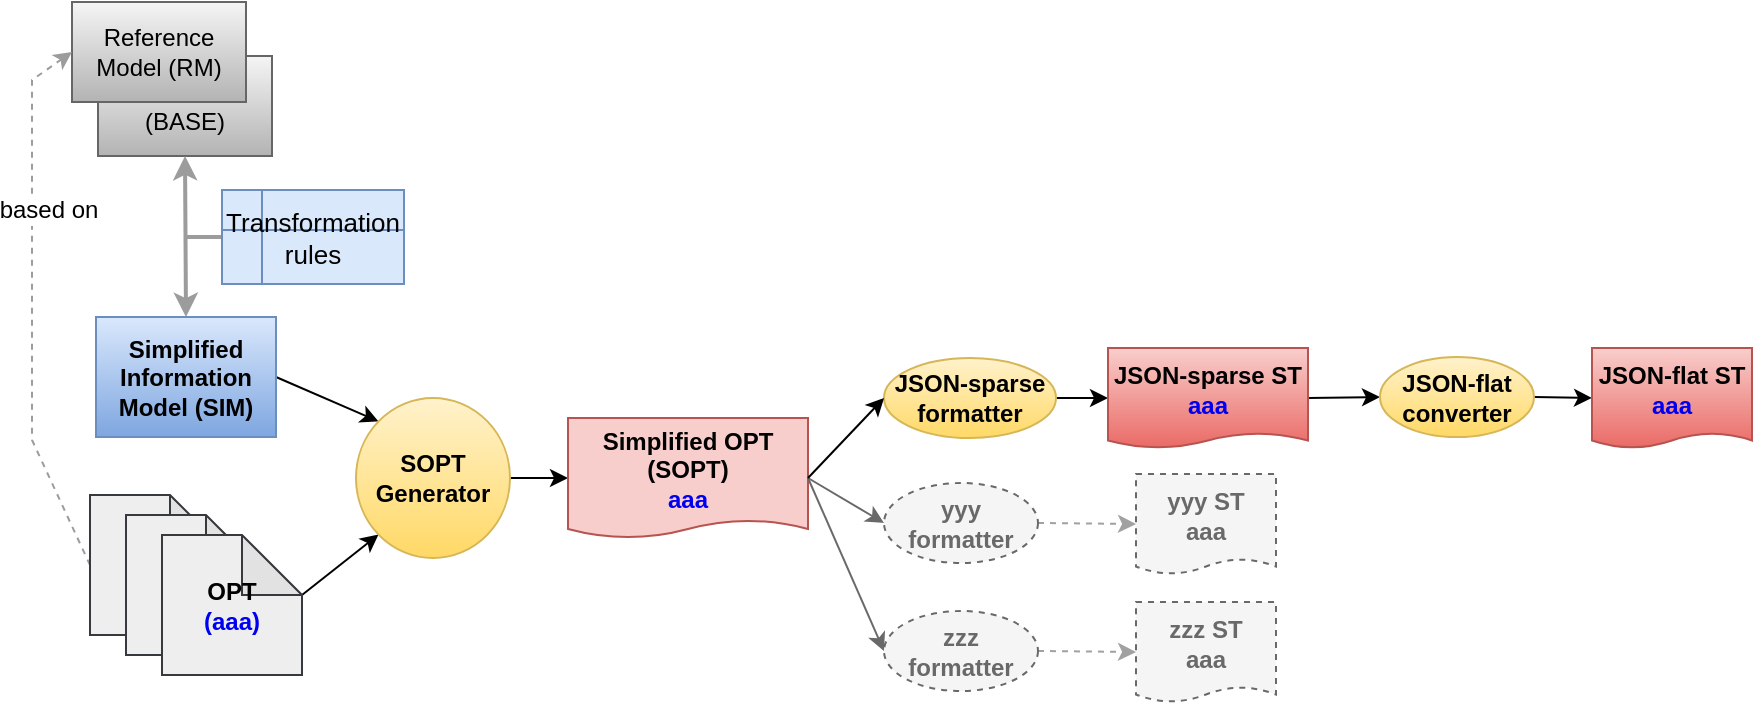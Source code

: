 <mxfile version="10.9.3" type="device"><diagram id="XmOisRVlrF0gZ4vvEgxY" name="Page-1"><mxGraphModel dx="1030" dy="707" grid="1" gridSize="10" guides="1" tooltips="1" connect="1" arrows="1" fold="1" page="1" pageScale="1" pageWidth="1169" pageHeight="827" math="0" shadow="0"><root><mxCell id="0"/><mxCell id="1" parent="0"/><mxCell id="jMii4_lQxRwpP-6zJA60-1" value="Base Model (BASE)" style="rounded=0;whiteSpace=wrap;html=1;gradientColor=#b3b3b3;fillColor=#f5f5f5;strokeColor=#666666;" parent="1" vertex="1"><mxGeometry x="53" y="48" width="87" height="50" as="geometry"/></mxCell><mxCell id="aknX9ZcSTkt7M2Ebjcdu-1" value="Reference Model (RM)" style="rounded=0;whiteSpace=wrap;html=1;gradientColor=#b3b3b3;fillColor=#f5f5f5;strokeColor=#666666;" parent="1" vertex="1"><mxGeometry x="40" y="21" width="87" height="50" as="geometry"/></mxCell><mxCell id="aknX9ZcSTkt7M2Ebjcdu-8" style="rounded=0;orthogonalLoop=1;jettySize=auto;html=1;exitX=1;exitY=0.5;exitDx=0;exitDy=0;entryX=0;entryY=0;entryDx=0;entryDy=0;" parent="1" source="aknX9ZcSTkt7M2Ebjcdu-2" target="aknX9ZcSTkt7M2Ebjcdu-7" edge="1"><mxGeometry relative="1" as="geometry"/></mxCell><mxCell id="aknX9ZcSTkt7M2Ebjcdu-24" style="edgeStyle=none;rounded=0;orthogonalLoop=1;jettySize=auto;html=1;exitX=0.5;exitY=0;exitDx=0;exitDy=0;entryX=0.5;entryY=1;entryDx=0;entryDy=0;strokeColor=#9C9C9C;strokeWidth=2;startArrow=classic;startFill=1;" parent="1" source="aknX9ZcSTkt7M2Ebjcdu-2" target="jMii4_lQxRwpP-6zJA60-1" edge="1"><mxGeometry relative="1" as="geometry"/></mxCell><mxCell id="aknX9ZcSTkt7M2Ebjcdu-2" value="Simplified Information&lt;br&gt;Model (SIM)" style="rounded=0;whiteSpace=wrap;html=1;gradientColor=#7ea6e0;fillColor=#dae8fc;strokeColor=#6c8ebf;fontStyle=1" parent="1" vertex="1"><mxGeometry x="52" y="178.5" width="90" height="60" as="geometry"/></mxCell><mxCell id="ns_tHse7YGivQLFpK8Ep-1" style="edgeStyle=none;rounded=0;orthogonalLoop=1;jettySize=auto;html=1;exitX=0;exitY=0.5;exitDx=0;exitDy=0;exitPerimeter=0;strokeColor=#9C9C9C;strokeWidth=1;entryX=0;entryY=0.5;entryDx=0;entryDy=0;dashed=1;" parent="1" source="aknX9ZcSTkt7M2Ebjcdu-3" target="aknX9ZcSTkt7M2Ebjcdu-1" edge="1"><mxGeometry relative="1" as="geometry"><mxPoint x="20" y="200" as="targetPoint"/><Array as="points"><mxPoint x="20" y="240"/><mxPoint x="20" y="60"/></Array></mxGeometry></mxCell><mxCell id="ns_tHse7YGivQLFpK8Ep-2" value="based on" style="text;html=1;resizable=0;points=[];align=center;verticalAlign=middle;labelBackgroundColor=#ffffff;" parent="ns_tHse7YGivQLFpK8Ep-1" vertex="1" connectable="0"><mxGeometry x="0.347" y="-7" relative="1" as="geometry"><mxPoint x="1" as="offset"/></mxGeometry></mxCell><mxCell id="aknX9ZcSTkt7M2Ebjcdu-3" value="OPT&lt;br&gt;(xyz)&lt;br&gt;" style="shape=note;whiteSpace=wrap;html=1;backgroundOutline=1;darkOpacity=0.05;fillColor=#eeeeee;strokeColor=#36393d;fontStyle=1" parent="1" vertex="1"><mxGeometry x="49" y="267.5" width="70" height="70" as="geometry"/></mxCell><mxCell id="aknX9ZcSTkt7M2Ebjcdu-4" value="OPT&lt;br&gt;(xyz)&lt;br&gt;" style="shape=note;whiteSpace=wrap;html=1;backgroundOutline=1;darkOpacity=0.05;fillColor=#eeeeee;strokeColor=#36393d;fontStyle=1" parent="1" vertex="1"><mxGeometry x="67" y="277.5" width="70" height="70" as="geometry"/></mxCell><mxCell id="aknX9ZcSTkt7M2Ebjcdu-9" style="edgeStyle=none;rounded=0;orthogonalLoop=1;jettySize=auto;html=1;exitX=0;exitY=0;exitDx=70;exitDy=30;exitPerimeter=0;entryX=0;entryY=1;entryDx=0;entryDy=0;" parent="1" source="aknX9ZcSTkt7M2Ebjcdu-5" target="aknX9ZcSTkt7M2Ebjcdu-7" edge="1"><mxGeometry relative="1" as="geometry"/></mxCell><mxCell id="aknX9ZcSTkt7M2Ebjcdu-5" value="OPT&lt;br&gt;&lt;font color=&quot;#0000f0&quot;&gt;(aaa)&lt;/font&gt;&lt;br&gt;" style="shape=note;whiteSpace=wrap;html=1;backgroundOutline=1;darkOpacity=0.05;fillColor=#eeeeee;strokeColor=#36393d;fontStyle=1" parent="1" vertex="1"><mxGeometry x="85" y="287.5" width="70" height="70" as="geometry"/></mxCell><mxCell id="aknX9ZcSTkt7M2Ebjcdu-11" style="edgeStyle=none;rounded=0;orthogonalLoop=1;jettySize=auto;html=1;exitX=1;exitY=0.5;exitDx=0;exitDy=0;entryX=0;entryY=0.5;entryDx=0;entryDy=0;" parent="1" source="aknX9ZcSTkt7M2Ebjcdu-7" target="aknX9ZcSTkt7M2Ebjcdu-10" edge="1"><mxGeometry relative="1" as="geometry"/></mxCell><mxCell id="aknX9ZcSTkt7M2Ebjcdu-7" value="SOPT Generator" style="ellipse;whiteSpace=wrap;html=1;gradientColor=#ffd966;fillColor=#fff2cc;strokeColor=#d6b656;fontStyle=1" parent="1" vertex="1"><mxGeometry x="182" y="219" width="77" height="80" as="geometry"/></mxCell><mxCell id="aknX9ZcSTkt7M2Ebjcdu-13" style="edgeStyle=none;rounded=0;orthogonalLoop=1;jettySize=auto;html=1;exitX=1;exitY=0.5;exitDx=0;exitDy=0;entryX=0;entryY=0.5;entryDx=0;entryDy=0;" parent="1" source="aknX9ZcSTkt7M2Ebjcdu-27" target="aknX9ZcSTkt7M2Ebjcdu-12" edge="1"><mxGeometry relative="1" as="geometry"/></mxCell><mxCell id="aknX9ZcSTkt7M2Ebjcdu-19" style="edgeStyle=none;rounded=0;orthogonalLoop=1;jettySize=auto;html=1;exitX=1;exitY=0.5;exitDx=0;exitDy=0;entryX=0;entryY=0.5;entryDx=0;entryDy=0;strokeColor=#696969;" parent="1" source="aknX9ZcSTkt7M2Ebjcdu-10" target="aknX9ZcSTkt7M2Ebjcdu-17" edge="1"><mxGeometry relative="1" as="geometry"/></mxCell><mxCell id="aknX9ZcSTkt7M2Ebjcdu-10" value="Simplified OPT&lt;br&gt;(SOPT)&lt;br&gt;&lt;font color=&quot;#0000f0&quot;&gt;aaa&lt;/font&gt;&lt;br&gt;" style="shape=document;whiteSpace=wrap;html=1;boundedLbl=1;size=0.15;fillColor=#f8cecc;strokeColor=#b85450;fontStyle=1" parent="1" vertex="1"><mxGeometry x="288" y="229" width="120" height="60" as="geometry"/></mxCell><mxCell id="aknX9ZcSTkt7M2Ebjcdu-15" style="edgeStyle=none;rounded=0;orthogonalLoop=1;jettySize=auto;html=1;exitX=1;exitY=0.5;exitDx=0;exitDy=0;entryX=0;entryY=0.5;entryDx=0;entryDy=0;" parent="1" source="aknX9ZcSTkt7M2Ebjcdu-12" target="aknX9ZcSTkt7M2Ebjcdu-14" edge="1"><mxGeometry relative="1" as="geometry"/></mxCell><mxCell id="aknX9ZcSTkt7M2Ebjcdu-12" value="JSON-flat converter" style="ellipse;whiteSpace=wrap;html=1;fillColor=#fff2cc;strokeColor=#d6b656;fontStyle=1;gradientColor=#ffd966;" parent="1" vertex="1"><mxGeometry x="694" y="198.5" width="77" height="40" as="geometry"/></mxCell><mxCell id="aknX9ZcSTkt7M2Ebjcdu-14" value="JSON-flat ST&lt;br&gt;&lt;font color=&quot;#0000f0&quot;&gt;aaa&lt;/font&gt;&lt;br&gt;" style="shape=document;whiteSpace=wrap;html=1;boundedLbl=1;size=0.15;fillColor=#f8cecc;strokeColor=#b85450;fontStyle=1;gradientColor=#ea6b66;" parent="1" vertex="1"><mxGeometry x="800" y="194" width="80" height="50" as="geometry"/></mxCell><mxCell id="aknX9ZcSTkt7M2Ebjcdu-16" style="edgeStyle=none;rounded=0;orthogonalLoop=1;jettySize=auto;html=1;exitX=1;exitY=0.5;exitDx=0;exitDy=0;entryX=0;entryY=0.5;entryDx=0;entryDy=0;dashed=1;strokeColor=#A1A1A1;fillColor=#f5f5f5;fontColor=#696969;" parent="1" source="aknX9ZcSTkt7M2Ebjcdu-17" target="aknX9ZcSTkt7M2Ebjcdu-18" edge="1"><mxGeometry relative="1" as="geometry"/></mxCell><mxCell id="aknX9ZcSTkt7M2Ebjcdu-17" value="yyy formatter" style="ellipse;whiteSpace=wrap;html=1;fillColor=#f5f5f5;strokeColor=#696969;fontStyle=1;dashed=1;fontColor=#696969;" parent="1" vertex="1"><mxGeometry x="446" y="261.5" width="77" height="40" as="geometry"/></mxCell><mxCell id="aknX9ZcSTkt7M2Ebjcdu-18" value="yyy ST&lt;br&gt;aaa&lt;br&gt;" style="shape=document;whiteSpace=wrap;html=1;boundedLbl=1;size=0.15;fillColor=#f5f5f5;strokeColor=#696969;fontStyle=1;dashed=1;fontColor=#696969;" parent="1" vertex="1"><mxGeometry x="572" y="257" width="70" height="50" as="geometry"/></mxCell><mxCell id="aknX9ZcSTkt7M2Ebjcdu-20" style="edgeStyle=none;rounded=0;orthogonalLoop=1;jettySize=auto;html=1;exitX=1;exitY=0.5;exitDx=0;exitDy=0;entryX=0;entryY=0.5;entryDx=0;entryDy=0;strokeColor=#696969;" parent="1" source="aknX9ZcSTkt7M2Ebjcdu-10" target="aknX9ZcSTkt7M2Ebjcdu-22" edge="1"><mxGeometry relative="1" as="geometry"><mxPoint x="418" y="269" as="sourcePoint"/><mxPoint x="458" y="319" as="targetPoint"/></mxGeometry></mxCell><mxCell id="aknX9ZcSTkt7M2Ebjcdu-21" style="edgeStyle=none;rounded=0;orthogonalLoop=1;jettySize=auto;html=1;exitX=1;exitY=0.5;exitDx=0;exitDy=0;entryX=0;entryY=0.5;entryDx=0;entryDy=0;dashed=1;strokeColor=#A1A1A1;fillColor=#f5f5f5;fontColor=#696969;" parent="1" source="aknX9ZcSTkt7M2Ebjcdu-22" target="aknX9ZcSTkt7M2Ebjcdu-23" edge="1"><mxGeometry relative="1" as="geometry"/></mxCell><mxCell id="aknX9ZcSTkt7M2Ebjcdu-22" value="zzz&lt;br&gt;formatter" style="ellipse;whiteSpace=wrap;html=1;fillColor=#f5f5f5;strokeColor=#696969;fontStyle=1;dashed=1;fontColor=#696969;" parent="1" vertex="1"><mxGeometry x="446" y="325.5" width="77" height="40" as="geometry"/></mxCell><mxCell id="aknX9ZcSTkt7M2Ebjcdu-23" value="zzz ST&lt;br&gt;aaa&lt;br&gt;" style="shape=document;whiteSpace=wrap;html=1;boundedLbl=1;size=0.15;fillColor=#f5f5f5;strokeColor=#696969;fontStyle=1;dashed=1;fontColor=#696969;" parent="1" vertex="1"><mxGeometry x="572" y="321" width="70" height="50" as="geometry"/></mxCell><mxCell id="aknX9ZcSTkt7M2Ebjcdu-25" style="edgeStyle=none;rounded=0;orthogonalLoop=1;jettySize=auto;html=1;exitX=1;exitY=0.5;exitDx=0;exitDy=0;entryX=0;entryY=0.5;entryDx=0;entryDy=0;" parent="1" source="aknX9ZcSTkt7M2Ebjcdu-26" target="aknX9ZcSTkt7M2Ebjcdu-27" edge="1"><mxGeometry relative="1" as="geometry"/></mxCell><mxCell id="aknX9ZcSTkt7M2Ebjcdu-26" value="JSON-sparse formatter" style="ellipse;whiteSpace=wrap;html=1;fillColor=#fff2cc;strokeColor=#d6b656;fontStyle=1;gradientColor=#ffd966;" parent="1" vertex="1"><mxGeometry x="446" y="199" width="86" height="40" as="geometry"/></mxCell><mxCell id="aknX9ZcSTkt7M2Ebjcdu-27" value="JSON-sparse ST&lt;br&gt;&lt;font color=&quot;#0000f0&quot;&gt;aaa&lt;/font&gt;&lt;br&gt;" style="shape=document;whiteSpace=wrap;html=1;boundedLbl=1;size=0.15;fillColor=#f8cecc;strokeColor=#b85450;fontStyle=1;gradientColor=#ea6b66;" parent="1" vertex="1"><mxGeometry x="558" y="194" width="100" height="50" as="geometry"/></mxCell><mxCell id="aknX9ZcSTkt7M2Ebjcdu-28" style="edgeStyle=none;rounded=0;orthogonalLoop=1;jettySize=auto;html=1;exitX=1;exitY=0.5;exitDx=0;exitDy=0;entryX=0;entryY=0.5;entryDx=0;entryDy=0;" parent="1" source="aknX9ZcSTkt7M2Ebjcdu-10" target="aknX9ZcSTkt7M2Ebjcdu-26" edge="1"><mxGeometry relative="1" as="geometry"><mxPoint x="418" y="269" as="sourcePoint"/><mxPoint x="472" y="181" as="targetPoint"/></mxGeometry></mxCell><mxCell id="4TOYR0VIS-myUP9VtIvv-2" style="edgeStyle=orthogonalEdgeStyle;rounded=0;orthogonalLoop=1;jettySize=auto;html=1;exitX=0;exitY=0.5;exitDx=0;exitDy=0;startArrow=none;startFill=0;strokeWidth=2;strokeColor=#9C9C9C;endArrow=none;endFill=0;" edge="1" parent="1" source="4TOYR0VIS-myUP9VtIvv-1"><mxGeometry relative="1" as="geometry"><mxPoint x="96" y="139" as="targetPoint"/></mxGeometry></mxCell><mxCell id="4TOYR0VIS-myUP9VtIvv-1" value="Transformation&lt;br style=&quot;font-size: 13px;&quot;&gt;rules" style="shape=internalStorage;whiteSpace=wrap;html=1;backgroundOutline=1;fillColor=#dae8fc;strokeColor=#6c8ebf;fontSize=13;" vertex="1" parent="1"><mxGeometry x="115" y="115" width="91" height="47" as="geometry"/></mxCell></root></mxGraphModel></diagram></mxfile>